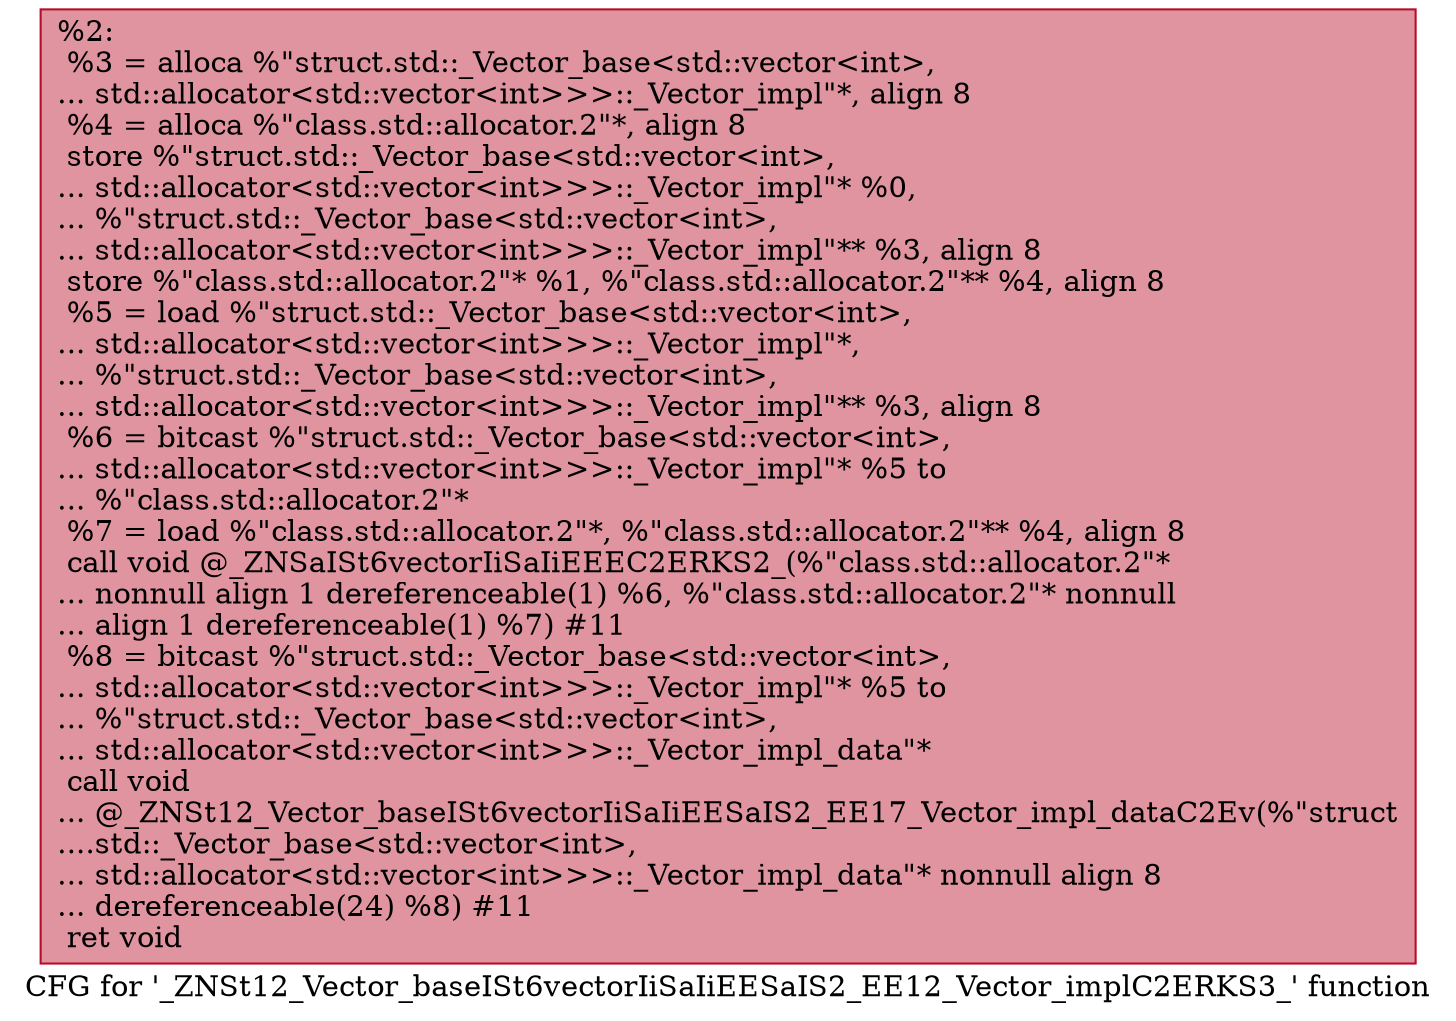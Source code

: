 digraph "CFG for '_ZNSt12_Vector_baseISt6vectorIiSaIiEESaIS2_EE12_Vector_implC2ERKS3_' function" {
	label="CFG for '_ZNSt12_Vector_baseISt6vectorIiSaIiEESaIS2_EE12_Vector_implC2ERKS3_' function";

	Node0x559aeaae8980 [shape=record,color="#b70d28ff", style=filled, fillcolor="#b70d2870",label="{%2:\l  %3 = alloca %\"struct.std::_Vector_base\<std::vector\<int\>,\l... std::allocator\<std::vector\<int\>\>\>::_Vector_impl\"*, align 8\l  %4 = alloca %\"class.std::allocator.2\"*, align 8\l  store %\"struct.std::_Vector_base\<std::vector\<int\>,\l... std::allocator\<std::vector\<int\>\>\>::_Vector_impl\"* %0,\l... %\"struct.std::_Vector_base\<std::vector\<int\>,\l... std::allocator\<std::vector\<int\>\>\>::_Vector_impl\"** %3, align 8\l  store %\"class.std::allocator.2\"* %1, %\"class.std::allocator.2\"** %4, align 8\l  %5 = load %\"struct.std::_Vector_base\<std::vector\<int\>,\l... std::allocator\<std::vector\<int\>\>\>::_Vector_impl\"*,\l... %\"struct.std::_Vector_base\<std::vector\<int\>,\l... std::allocator\<std::vector\<int\>\>\>::_Vector_impl\"** %3, align 8\l  %6 = bitcast %\"struct.std::_Vector_base\<std::vector\<int\>,\l... std::allocator\<std::vector\<int\>\>\>::_Vector_impl\"* %5 to\l... %\"class.std::allocator.2\"*\l  %7 = load %\"class.std::allocator.2\"*, %\"class.std::allocator.2\"** %4, align 8\l  call void @_ZNSaISt6vectorIiSaIiEEEC2ERKS2_(%\"class.std::allocator.2\"*\l... nonnull align 1 dereferenceable(1) %6, %\"class.std::allocator.2\"* nonnull\l... align 1 dereferenceable(1) %7) #11\l  %8 = bitcast %\"struct.std::_Vector_base\<std::vector\<int\>,\l... std::allocator\<std::vector\<int\>\>\>::_Vector_impl\"* %5 to\l... %\"struct.std::_Vector_base\<std::vector\<int\>,\l... std::allocator\<std::vector\<int\>\>\>::_Vector_impl_data\"*\l  call void\l... @_ZNSt12_Vector_baseISt6vectorIiSaIiEESaIS2_EE17_Vector_impl_dataC2Ev(%\"struct\l....std::_Vector_base\<std::vector\<int\>,\l... std::allocator\<std::vector\<int\>\>\>::_Vector_impl_data\"* nonnull align 8\l... dereferenceable(24) %8) #11\l  ret void\l}"];
}
